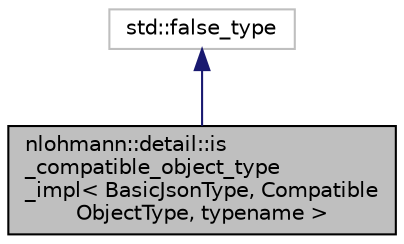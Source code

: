 digraph "nlohmann::detail::is_compatible_object_type_impl&lt; BasicJsonType, CompatibleObjectType, typename &gt;"
{
 // LATEX_PDF_SIZE
  edge [fontname="Helvetica",fontsize="10",labelfontname="Helvetica",labelfontsize="10"];
  node [fontname="Helvetica",fontsize="10",shape=record];
  Node1 [label="nlohmann::detail::is\l_compatible_object_type\l_impl\< BasicJsonType, Compatible\lObjectType, typename \>",height=0.2,width=0.4,color="black", fillcolor="grey75", style="filled", fontcolor="black",tooltip=" "];
  Node2 -> Node1 [dir="back",color="midnightblue",fontsize="10",style="solid"];
  Node2 [label="std::false_type",height=0.2,width=0.4,color="grey75", fillcolor="white", style="filled",tooltip=" "];
}
